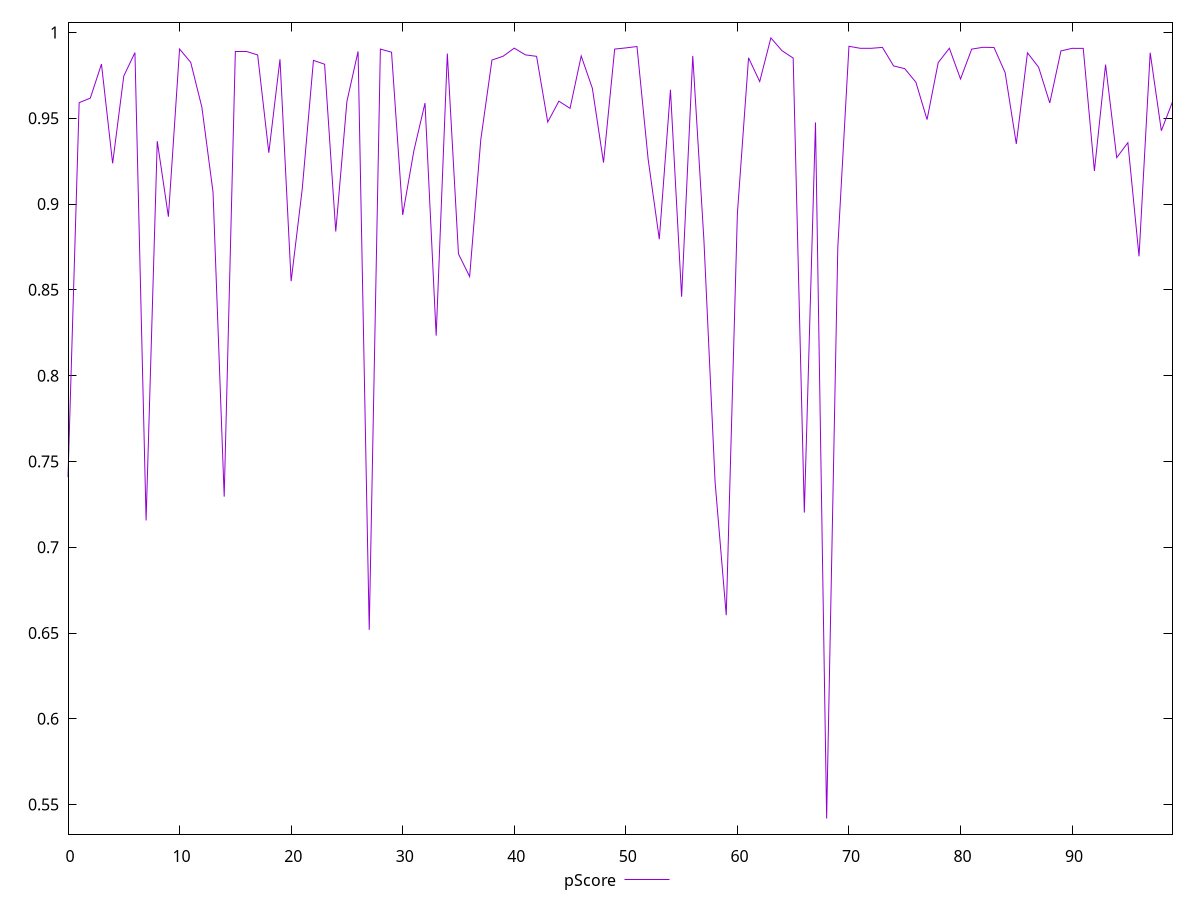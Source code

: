 reset

$pScore <<EOF
0 0.7408799290939634
1 0.9590996297572907
2 0.9617408430868419
3 0.9815971597344602
4 0.9237203560673539
5 0.9746449319584862
6 0.9882626874000167
7 0.7156210125873697
8 0.9366588372325576
9 0.8926423108572665
10 0.990345222182368
11 0.9825789106412153
12 0.9564403564068491
13 0.9068966831487661
14 0.72946736917475
15 0.988910016256443
16 0.9889315139370451
17 0.9868941391413415
18 0.9299034339419404
19 0.9843828688266374
20 0.8550502808135132
21 0.9090297902325895
22 0.9837473011709547
23 0.981483623152107
24 0.8839977955999663
25 0.9598193354964623
26 0.9889637906930493
27 0.6518399118614842
28 0.9903363333389763
29 0.9884980268185639
30 0.8936840250009167
31 0.9310428089593981
32 0.9588565351919038
33 0.8233046496150758
34 0.9877103560745362
35 0.8709513354601359
36 0.8577424857520164
37 0.9375511983341593
38 0.9839234867051165
39 0.9861525788577765
40 0.9908735819667227
41 0.9869496274747416
42 0.986095415325416
43 0.9477971653736224
44 0.9599606470337636
45 0.955774637162653
46 0.9863089826565037
47 0.9674668461205563
48 0.9241526203756427
49 0.9903282848296371
50 0.9910073146365322
51 0.9918260680656341
52 0.9261185849102384
53 0.8795338741691119
54 0.9666259207047636
55 0.846006762144631
56 0.9862955795701793
57 0.8788877105355724
58 0.7380923383206284
59 0.6603647170342226
60 0.8945345283370186
61 0.9852330559373779
62 0.9713881556817685
63 0.9968333044848592
64 0.9893607905620823
65 0.9850860039279588
66 0.720190416687907
67 0.9475605695544517
68 0.5418952549003919
69 0.874760399911339
70 0.9919507697433264
71 0.9907912722999992
72 0.9907720523200234
73 0.9913070301793496
74 0.9805160285343286
75 0.9789006002780516
76 0.9709954064808324
77 0.9492265900399521
78 0.9824373743338279
79 0.9908140056126633
80 0.972875173418684
81 0.9902900793488856
82 0.9913549133166961
83 0.9912651684366051
84 0.9765890153325298
85 0.9350755217190072
86 0.9881436596431927
87 0.9797426095431216
88 0.9589190141267931
89 0.9892431969497548
90 0.990758380663437
91 0.9907254046127096
92 0.9192802014611732
93 0.9812839260469395
94 0.9270386519072842
95 0.9357818415384813
96 0.8695391477012617
97 0.9882155015616064
98 0.9427480481757742
99 0.9595798435616172
EOF

set key outside below
set xrange [0:99]
set yrange [0.5327964939087025:1.0059320654765485]
set trange [0.5327964939087025:1.0059320654765485]
set terminal svg size 640, 500 enhanced background rgb 'white'
set output "report_00013_2021-02-09T12-04-24.940Z/speed-index/samples/pages+cached+noadtech+nomedia/pScore/values.svg"

plot $pScore title "pScore" with line

reset
